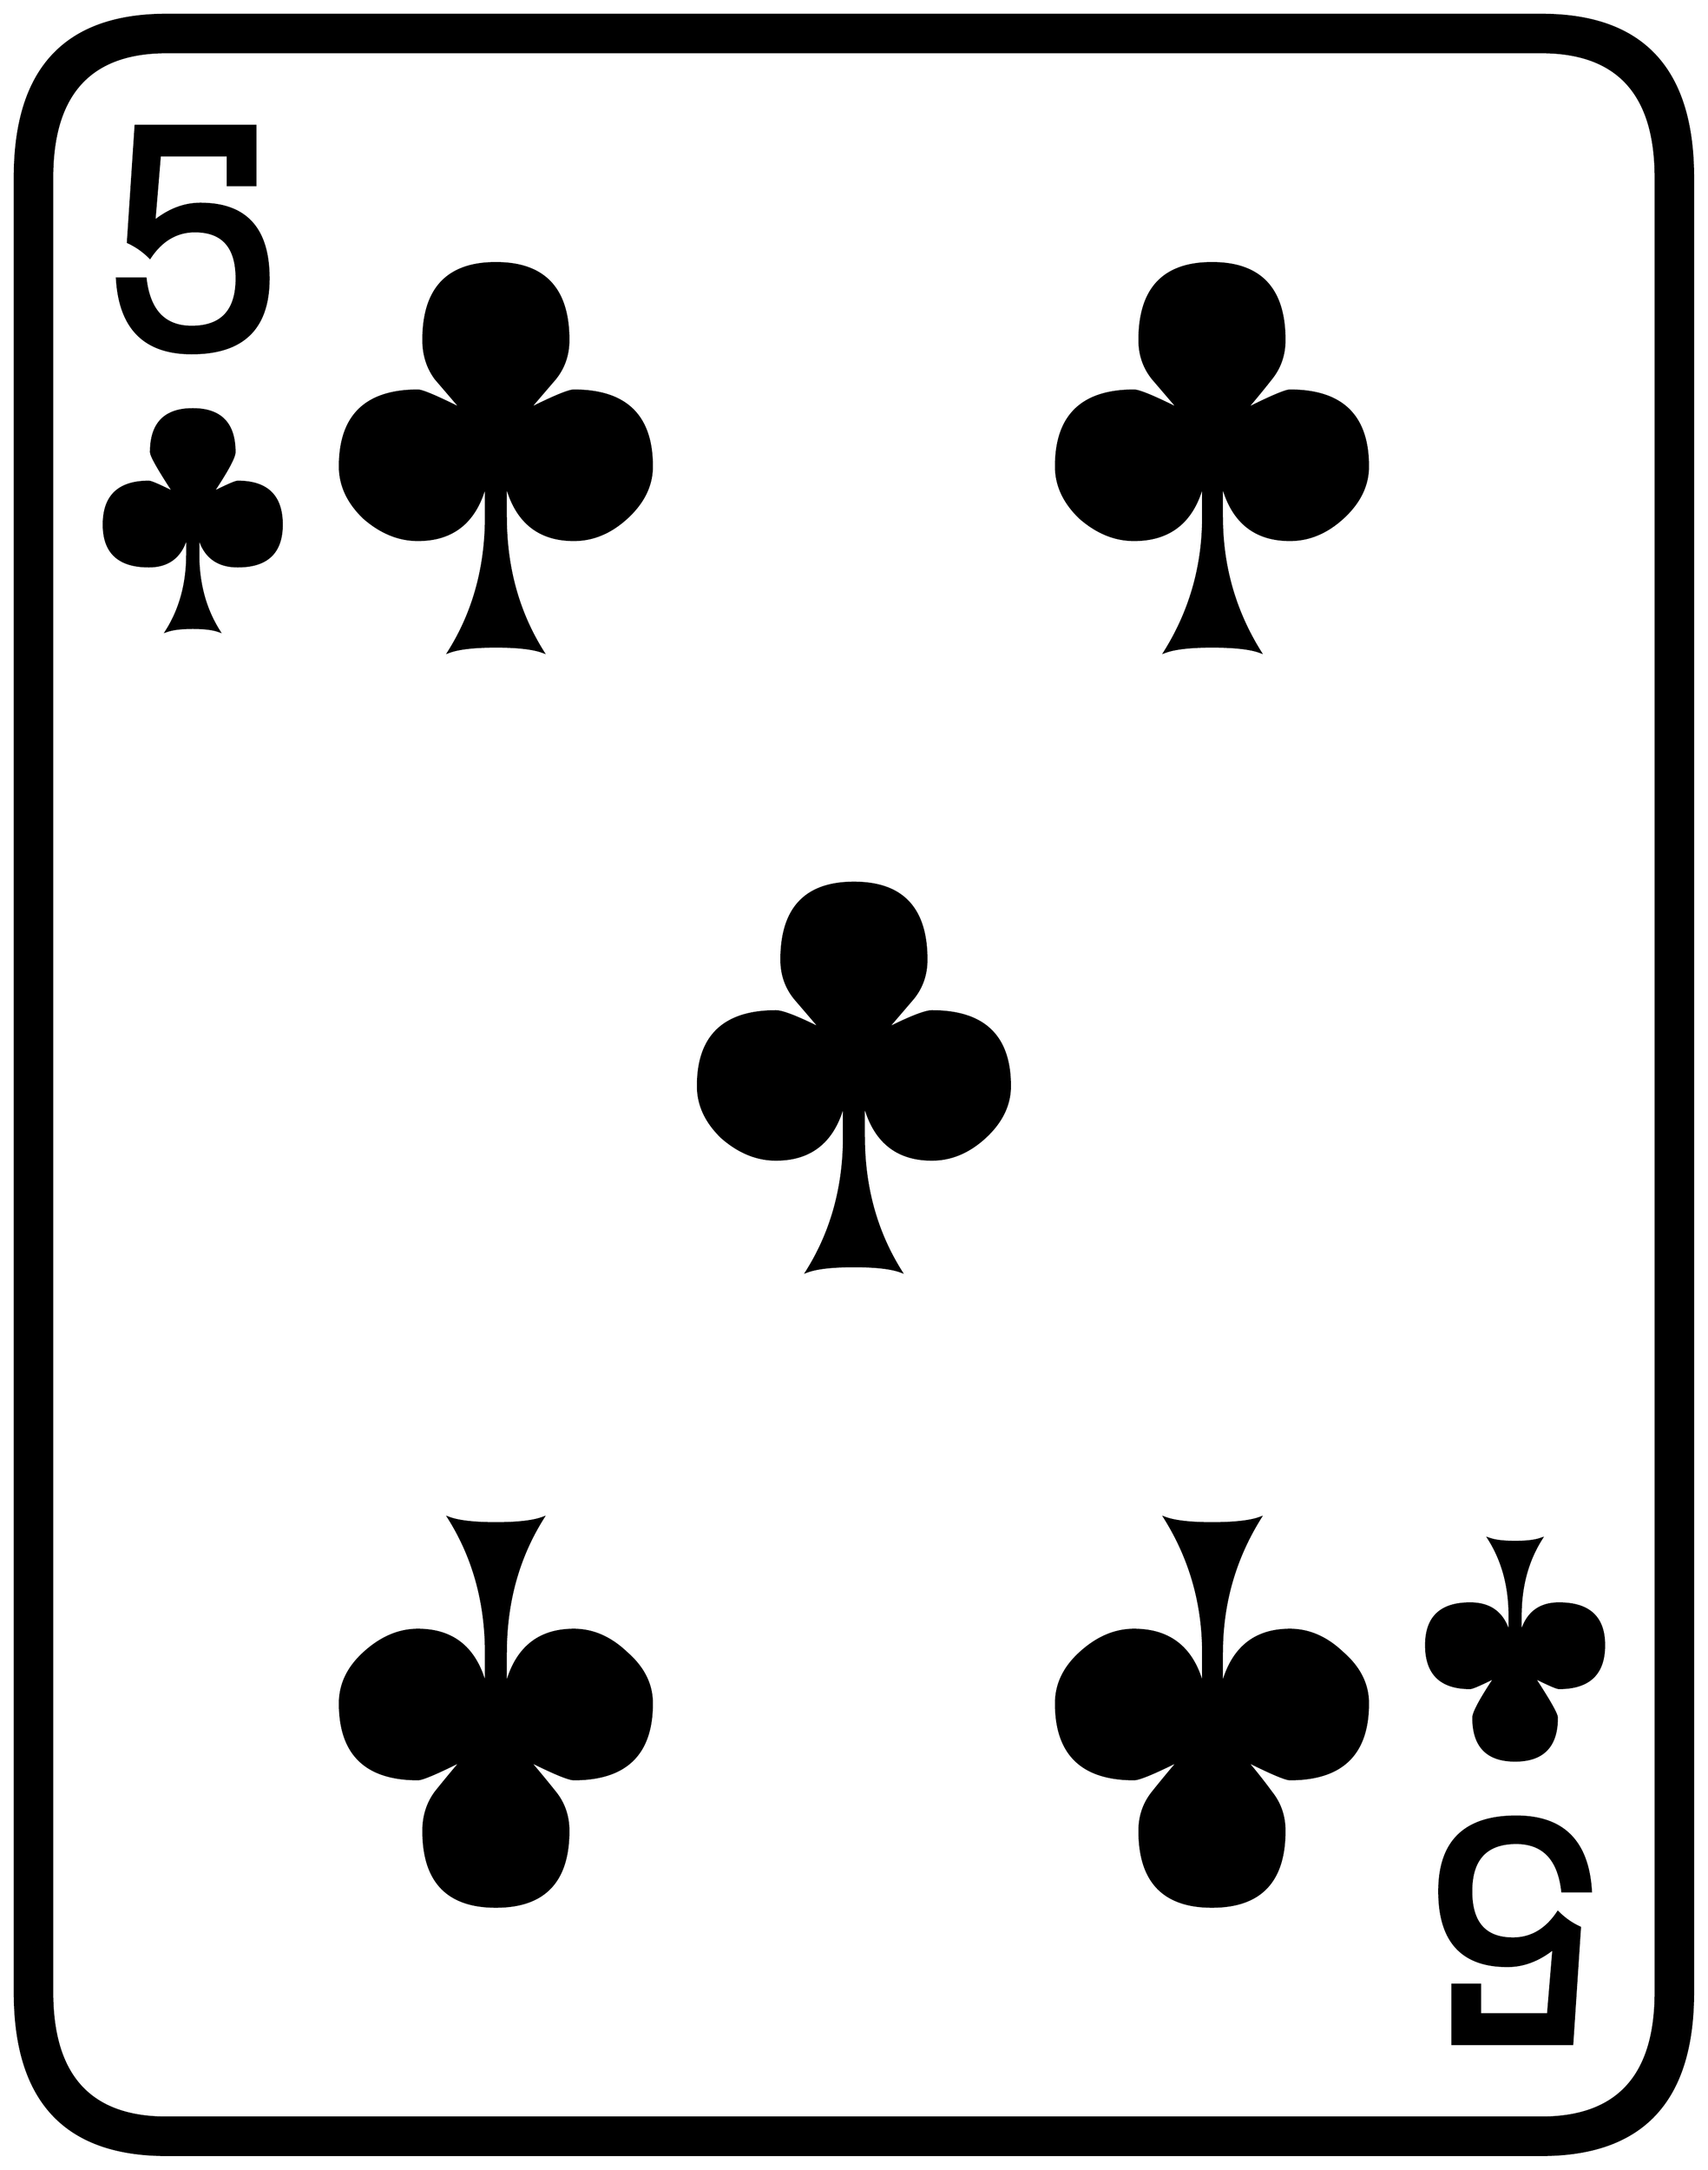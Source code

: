 


\begin{tikzpicture}[y=0.80pt, x=0.80pt, yscale=-1.0, xscale=1.0, inner sep=0pt, outer sep=0pt]
\begin{scope}[shift={(100.0,1706.0)},nonzero rule]
  \path[draw=.,fill=.,line width=1.600pt] (1578.0,244.0) .. controls
    (1578.0,342.667) and (1532.0,392.0) .. (1440.0,392.0) --
    (188.0,392.0) .. controls (96.0,392.0) and (50.0,342.667) ..
    (50.0,244.0) -- (50.0,-1408.0) .. controls (50.0,-1506.667)
    and (96.0,-1556.0) .. (188.0,-1556.0) -- (1440.0,-1556.0) ..
    controls (1532.0,-1556.0) and (1578.0,-1506.667) ..
    (1578.0,-1408.0) -- (1578.0,244.0) -- cycle(1544.0,244.0) --
    (1544.0,-1408.0) .. controls (1544.0,-1484.0) and
    (1509.333,-1522.0) .. (1440.0,-1522.0) -- (188.0,-1522.0) ..
    controls (118.667,-1522.0) and (84.0,-1484.0) ..
    (84.0,-1408.0) -- (84.0,244.0) .. controls (84.0,320.0) and
    (118.667,358.0) .. (188.0,358.0) -- (1440.0,358.0) .. controls
    (1509.333,358.0) and (1544.0,320.0) .. (1544.0,244.0) --
    cycle(1282.0,-1145.0) .. controls (1282.0,-1127.667) and
    (1274.333,-1112.0) .. (1259.0,-1098.0) .. controls
    (1244.333,-1084.667) and (1228.333,-1078.0) .. (1211.0,-1078.0) ..
    controls (1178.333,-1078.0) and (1157.667,-1095.333) ..
    (1149.0,-1130.0) -- (1149.0,-1099.0) .. controls
    (1149.0,-1054.333) and (1160.667,-1013.333) .. (1184.0,-976.0) ..
    controls (1175.333,-979.333) and (1160.667,-981.0) ..
    (1140.0,-981.0) .. controls (1120.0,-981.0) and
    (1105.667,-979.333) .. (1097.0,-976.0) .. controls
    (1120.333,-1013.333) and (1132.0,-1054.333) .. (1132.0,-1099.0) --
    (1132.0,-1130.0) .. controls (1123.333,-1095.333) and
    (1102.333,-1078.0) .. (1069.0,-1078.0) .. controls
    (1051.667,-1078.0) and (1035.333,-1084.667) .. (1020.0,-1098.0) ..
    controls (1005.333,-1112.0) and (998.0,-1127.667) ..
    (998.0,-1145.0) .. controls (998.0,-1191.0) and
    (1021.667,-1214.0) .. (1069.0,-1214.0) .. controls
    (1073.667,-1214.0) and (1087.333,-1208.333) .. (1110.0,-1197.0) ..
    controls (1102.0,-1206.333) and (1094.0,-1215.667) ..
    (1086.0,-1225.0) .. controls (1078.0,-1235.0) and
    (1074.0,-1246.667) .. (1074.0,-1260.0) .. controls
    (1074.0,-1306.667) and (1096.0,-1330.0) .. (1140.0,-1330.0) ..
    controls (1184.0,-1330.0) and (1206.0,-1306.667) ..
    (1206.0,-1260.0) .. controls (1206.0,-1246.667) and
    (1202.0,-1235.0) .. (1194.0,-1225.0) .. controls
    (1186.667,-1215.667) and (1179.0,-1206.333) .. (1171.0,-1197.0) ..
    controls (1193.667,-1208.333) and (1207.0,-1214.0) ..
    (1211.0,-1214.0) .. controls (1258.333,-1214.0) and
    (1282.0,-1191.0) .. (1282.0,-1145.0) -- cycle(630.0,-1145.0)
    .. controls (630.0,-1127.667) and (622.333,-1112.0) ..
    (607.0,-1098.0) .. controls (592.333,-1084.667) and
    (576.333,-1078.0) .. (559.0,-1078.0) .. controls
    (526.333,-1078.0) and (505.667,-1095.333) .. (497.0,-1130.0) --
    (497.0,-1099.0) .. controls (497.0,-1053.0) and
    (508.333,-1012.0) .. (531.0,-976.0) .. controls (522.333,-979.333)
    and (508.0,-981.0) .. (488.0,-981.0) .. controls
    (468.0,-981.0) and (453.667,-979.333) .. (445.0,-976.0) ..
    controls (467.667,-1012.0) and (479.0,-1053.0) ..
    (479.0,-1099.0) -- (479.0,-1130.0) .. controls
    (470.333,-1095.333) and (449.667,-1078.0) .. (417.0,-1078.0) ..
    controls (399.667,-1078.0) and (383.333,-1084.667) ..
    (368.0,-1098.0) .. controls (353.333,-1112.0) and
    (346.0,-1127.667) .. (346.0,-1145.0) .. controls
    (346.0,-1191.0) and (369.667,-1214.0) .. (417.0,-1214.0) ..
    controls (421.0,-1214.0) and (434.333,-1208.333) ..
    (457.0,-1197.0) .. controls (449.0,-1206.333) and
    (441.0,-1215.667) .. (433.0,-1225.0) .. controls
    (425.667,-1235.0) and (422.0,-1246.667) .. (422.0,-1260.0) ..
    controls (422.0,-1306.667) and (444.0,-1330.0) ..
    (488.0,-1330.0) .. controls (532.0,-1330.0) and
    (554.0,-1306.667) .. (554.0,-1260.0) .. controls
    (554.0,-1246.667) and (550.0,-1235.0) .. (542.0,-1225.0) ..
    controls (534.0,-1215.667) and (526.0,-1206.333) ..
    (518.0,-1197.0) .. controls (540.667,-1208.333) and
    (554.333,-1214.0) .. (559.0,-1214.0) .. controls
    (606.333,-1214.0) and (630.0,-1191.0) .. (630.0,-1145.0) --
    cycle(281.0,-1316.0) .. controls (281.0,-1270.667) and
    (257.667,-1248.0) .. (211.0,-1248.0) .. controls
    (168.333,-1248.0) and (145.667,-1270.667) .. (143.0,-1316.0) --
    (169.0,-1316.0) .. controls (172.333,-1286.667) and
    (186.333,-1272.0) .. (211.0,-1272.0) .. controls
    (238.333,-1272.0) and (252.0,-1286.667) .. (252.0,-1316.0) ..
    controls (252.0,-1344.667) and (239.333,-1359.0) ..
    (214.0,-1359.0) .. controls (197.333,-1359.0) and
    (183.667,-1351.0) .. (173.0,-1335.0) .. controls
    (167.0,-1341.0) and (160.333,-1345.667) .. (153.0,-1349.0) --
    (160.0,-1455.0) -- (269.0,-1455.0) -- (269.0,-1401.0) --
    (244.0,-1401.0) -- (244.0,-1428.0) -- (182.0,-1428.0) --
    (177.0,-1368.0) .. controls (190.333,-1378.667) and
    (204.333,-1384.0) .. (219.0,-1384.0) .. controls
    (260.333,-1384.0) and (281.0,-1361.333) .. (281.0,-1316.0) --
    cycle(1497.0,-72.0) .. controls (1497.0,-46.0) and
    (1483.333,-33.0) .. (1456.0,-33.0) .. controls (1454.0,-33.0)
    and (1446.333,-36.333) .. (1433.0,-43.0) .. controls
    (1447.0,-21.667) and (1454.0,-9.333) .. (1454.0,-6.0) ..
    controls (1454.0,20.0) and (1441.333,33.0) .. (1416.0,33.0) ..
    controls (1390.667,33.0) and (1378.0,20.0) .. (1378.0,-6.0) ..
    controls (1378.0,-10.667) and (1384.667,-23.0) .. (1398.0,-43.0)
    .. controls (1384.667,-36.333) and (1377.0,-33.0) ..
    (1375.0,-33.0) .. controls (1348.333,-33.0) and (1335.0,-46.0)
    .. (1335.0,-72.0) .. controls (1335.0,-97.333) and
    (1348.333,-110.0) .. (1375.0,-110.0) .. controls
    (1394.333,-110.0) and (1406.333,-100.333) .. (1411.0,-81.0) --
    (1411.0,-99.0) .. controls (1411.0,-125.667) and
    (1404.667,-149.0) .. (1392.0,-169.0) .. controls
    (1397.333,-167.0) and (1405.333,-166.0) .. (1416.0,-166.0) ..
    controls (1426.667,-166.0) and (1434.667,-167.0) ..
    (1440.0,-169.0) .. controls (1427.333,-149.0) and
    (1421.0,-125.667) .. (1421.0,-99.0) -- (1421.0,-81.0) ..
    controls (1425.667,-100.333) and (1437.333,-110.0) ..
    (1456.0,-110.0) .. controls (1483.333,-110.0) and
    (1497.0,-97.333) .. (1497.0,-72.0) -- cycle(956.0,-581.0) ..
    controls (956.0,-563.667) and (948.333,-548.0) .. (933.0,-534.0)
    .. controls (918.333,-520.667) and (902.333,-514.0) ..
    (885.0,-514.0) .. controls (852.333,-514.0) and (831.667,-531.333)
    .. (823.0,-566.0) -- (823.0,-535.0) .. controls
    (823.0,-489.0) and (834.333,-448.0) .. (857.0,-412.0) ..
    controls (848.333,-415.333) and (834.0,-417.0) .. (814.0,-417.0)
    .. controls (794.0,-417.0) and (779.667,-415.333) ..
    (771.0,-412.0) .. controls (793.667,-448.0) and (805.0,-489.0)
    .. (805.0,-535.0) -- (805.0,-566.0) .. controls
    (796.333,-531.333) and (775.667,-514.0) .. (743.0,-514.0) ..
    controls (725.667,-514.0) and (709.333,-520.667) .. (694.0,-534.0)
    .. controls (679.333,-548.0) and (672.0,-563.667) ..
    (672.0,-581.0) .. controls (672.0,-626.333) and (695.667,-649.0)
    .. (743.0,-649.0) .. controls (749.0,-649.0) and
    (762.667,-643.667) .. (784.0,-633.0) .. controls (776.0,-642.333)
    and (768.0,-651.667) .. (760.0,-661.0) .. controls
    (752.0,-671.0) and (748.0,-682.667) .. (748.0,-696.0) ..
    controls (748.0,-742.667) and (770.0,-766.0) .. (814.0,-766.0)
    .. controls (858.0,-766.0) and (880.0,-742.667) ..
    (880.0,-696.0) .. controls (880.0,-682.667) and (876.0,-671.0)
    .. (868.0,-661.0) .. controls (860.0,-651.667) and
    (852.0,-642.333) .. (844.0,-633.0) .. controls (865.333,-643.667)
    and (879.0,-649.0) .. (885.0,-649.0) .. controls
    (932.333,-649.0) and (956.0,-626.333) .. (956.0,-581.0) --
    cycle(293.0,-1092.0) .. controls (293.0,-1066.667) and
    (279.667,-1054.0) .. (253.0,-1054.0) .. controls
    (233.667,-1054.0) and (221.667,-1063.667) .. (217.0,-1083.0) --
    (217.0,-1065.0) .. controls (217.0,-1038.333) and
    (223.333,-1015.0) .. (236.0,-995.0) .. controls (230.667,-997.0)
    and (222.667,-998.0) .. (212.0,-998.0) .. controls
    (201.333,-998.0) and (193.333,-997.0) .. (188.0,-995.0) ..
    controls (200.667,-1015.0) and (207.0,-1038.333) ..
    (207.0,-1065.0) -- (207.0,-1083.0) .. controls
    (202.333,-1063.667) and (190.667,-1054.0) .. (172.0,-1054.0) ..
    controls (144.667,-1054.0) and (131.0,-1066.667) ..
    (131.0,-1092.0) .. controls (131.0,-1118.0) and
    (144.667,-1131.0) .. (172.0,-1131.0) .. controls
    (174.0,-1131.0) and (181.667,-1127.667) .. (195.0,-1121.0) ..
    controls (181.0,-1142.333) and (174.0,-1154.667) ..
    (174.0,-1158.0) .. controls (174.0,-1184.0) and
    (186.667,-1197.0) .. (212.0,-1197.0) .. controls
    (237.333,-1197.0) and (250.0,-1184.0) .. (250.0,-1158.0) ..
    controls (250.0,-1153.333) and (243.333,-1141.0) ..
    (230.0,-1121.0) .. controls (243.333,-1127.667) and
    (251.0,-1131.0) .. (253.0,-1131.0) .. controls
    (279.667,-1131.0) and (293.0,-1118.0) .. (293.0,-1092.0) --
    cycle(1485.0,152.0) -- (1459.0,152.0) .. controls
    (1455.667,122.667) and (1441.667,108.0) .. (1417.0,108.0) ..
    controls (1389.667,108.0) and (1376.0,122.667) .. (1376.0,152.0)
    .. controls (1376.0,180.667) and (1388.667,195.0) ..
    (1414.0,195.0) .. controls (1430.667,195.0) and (1444.333,187.0)
    .. (1455.0,171.0) .. controls (1461.0,177.0) and
    (1467.667,181.667) .. (1475.0,185.0) -- (1468.0,291.0) --
    (1359.0,291.0) -- (1359.0,237.0) -- (1384.0,237.0) --
    (1384.0,264.0) -- (1446.0,264.0) -- (1451.0,204.0) ..
    controls (1437.667,214.667) and (1423.667,220.0) .. (1409.0,220.0)
    .. controls (1367.667,220.0) and (1347.0,197.333) ..
    (1347.0,152.0) .. controls (1347.0,106.667) and (1370.333,84.0)
    .. (1417.0,84.0) .. controls (1459.667,84.0) and
    (1482.333,106.667) .. (1485.0,152.0) -- cycle(1282.0,-19.0) ..
    controls (1282.0,27.0) and (1258.333,50.0) .. (1211.0,50.0) ..
    controls (1207.0,50.0) and (1193.667,44.333) .. (1171.0,33.0) ..
    controls (1179.0,42.333) and (1186.667,52.0) .. (1194.0,62.0) ..
    controls (1202.0,72.0) and (1206.0,83.667) .. (1206.0,97.0) ..
    controls (1206.0,143.0) and (1184.0,166.0) .. (1140.0,166.0)
    .. controls (1096.0,166.0) and (1074.0,143.0) ..
    (1074.0,97.0) .. controls (1074.0,83.667) and (1078.0,72.0) ..
    (1086.0,62.0) .. controls (1094.0,52.0) and (1102.0,42.333) ..
    (1110.0,33.0) .. controls (1087.333,44.333) and (1073.667,50.0) ..
    (1069.0,50.0) .. controls (1021.667,50.0) and (998.0,27.0) ..
    (998.0,-19.0) .. controls (998.0,-36.333) and (1005.333,-51.667)
    .. (1020.0,-65.0) .. controls (1035.333,-79.0) and
    (1051.667,-86.0) .. (1069.0,-86.0) .. controls (1102.333,-86.0)
    and (1123.333,-68.667) .. (1132.0,-34.0) -- (1132.0,-65.0) ..
    controls (1132.0,-109.667) and (1120.333,-150.667) ..
    (1097.0,-188.0) .. controls (1105.667,-184.667) and
    (1120.0,-183.0) .. (1140.0,-183.0) .. controls
    (1160.667,-183.0) and (1175.333,-184.667) .. (1184.0,-188.0) ..
    controls (1160.667,-150.667) and (1149.0,-109.667) ..
    (1149.0,-65.0) -- (1149.0,-34.0) .. controls (1157.667,-68.667)
    and (1178.333,-86.0) .. (1211.0,-86.0) .. controls
    (1228.333,-86.0) and (1244.333,-79.0) .. (1259.0,-65.0) ..
    controls (1274.333,-51.667) and (1282.0,-36.333) .. (1282.0,-19.0)
    -- cycle(630.0,-19.0) .. controls (630.0,27.0) and
    (606.333,50.0) .. (559.0,50.0) .. controls (554.333,50.0) and
    (540.667,44.333) .. (518.0,33.0) .. controls (526.0,42.333) and
    (534.0,52.0) .. (542.0,62.0) .. controls (550.0,72.0) and
    (554.0,83.667) .. (554.0,97.0) .. controls (554.0,143.0) and
    (532.0,166.0) .. (488.0,166.0) .. controls (444.0,166.0) and
    (422.0,143.0) .. (422.0,97.0) .. controls (422.0,83.667) and
    (425.667,72.0) .. (433.0,62.0) .. controls (441.0,52.0) and
    (449.0,42.333) .. (457.0,33.0) .. controls (434.333,44.333) and
    (421.0,50.0) .. (417.0,50.0) .. controls (369.667,50.0) and
    (346.0,27.0) .. (346.0,-19.0) .. controls (346.0,-36.333) and
    (353.333,-51.667) .. (368.0,-65.0) .. controls (383.333,-79.0) and
    (399.667,-86.0) .. (417.0,-86.0) .. controls (449.667,-86.0) and
    (470.333,-68.667) .. (479.0,-34.0) -- (479.0,-65.0) .. controls
    (479.0,-111.0) and (467.667,-152.0) .. (445.0,-188.0) ..
    controls (453.667,-184.667) and (468.0,-183.0) .. (488.0,-183.0)
    .. controls (508.0,-183.0) and (522.333,-184.667) ..
    (531.0,-188.0) .. controls (508.333,-152.0) and (497.0,-111.0)
    .. (497.0,-65.0) -- (497.0,-34.0) .. controls (505.667,-68.667)
    and (526.333,-86.0) .. (559.0,-86.0) .. controls (576.333,-86.0)
    and (592.333,-79.0) .. (607.0,-65.0) .. controls (622.333,-51.667)
    and (630.0,-36.333) .. (630.0,-19.0) -- cycle;
\end{scope}

\end{tikzpicture}


